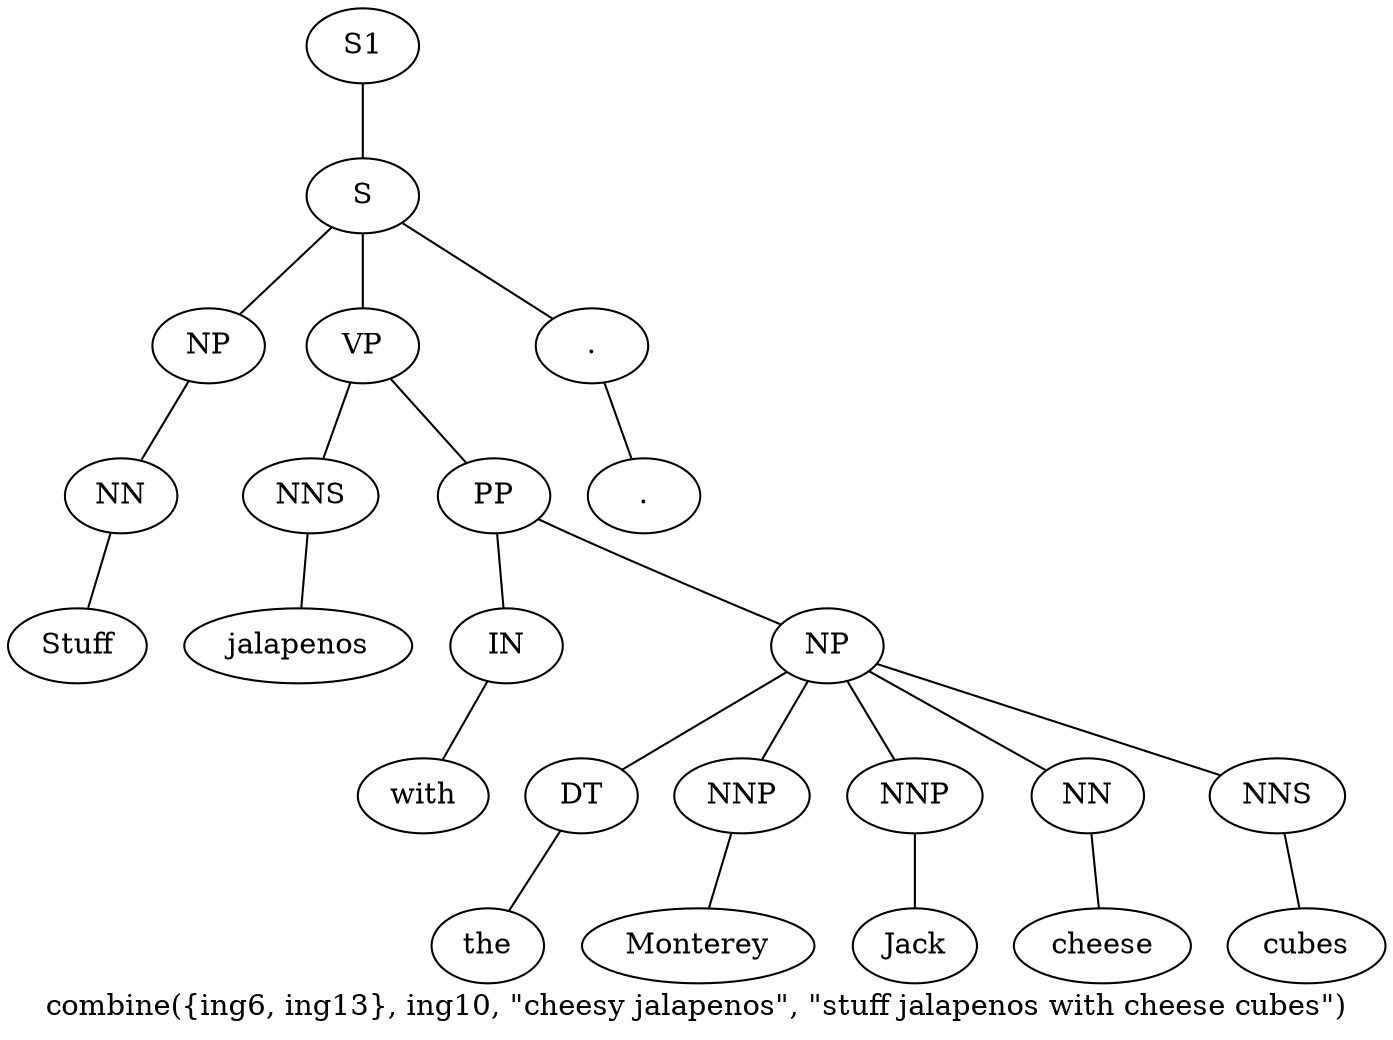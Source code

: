 graph SyntaxGraph {
	label = "combine({ing6, ing13}, ing10, \"cheesy jalapenos\", \"stuff jalapenos with cheese cubes\")";
	Node0 [label="S1"];
	Node1 [label="S"];
	Node2 [label="NP"];
	Node3 [label="NN"];
	Node4 [label="Stuff"];
	Node5 [label="VP"];
	Node6 [label="NNS"];
	Node7 [label="jalapenos"];
	Node8 [label="PP"];
	Node9 [label="IN"];
	Node10 [label="with"];
	Node11 [label="NP"];
	Node12 [label="DT"];
	Node13 [label="the"];
	Node14 [label="NNP"];
	Node15 [label="Monterey"];
	Node16 [label="NNP"];
	Node17 [label="Jack"];
	Node18 [label="NN"];
	Node19 [label="cheese"];
	Node20 [label="NNS"];
	Node21 [label="cubes"];
	Node22 [label="."];
	Node23 [label="."];

	Node0 -- Node1;
	Node1 -- Node2;
	Node1 -- Node5;
	Node1 -- Node22;
	Node2 -- Node3;
	Node3 -- Node4;
	Node5 -- Node6;
	Node5 -- Node8;
	Node6 -- Node7;
	Node8 -- Node9;
	Node8 -- Node11;
	Node9 -- Node10;
	Node11 -- Node12;
	Node11 -- Node14;
	Node11 -- Node16;
	Node11 -- Node18;
	Node11 -- Node20;
	Node12 -- Node13;
	Node14 -- Node15;
	Node16 -- Node17;
	Node18 -- Node19;
	Node20 -- Node21;
	Node22 -- Node23;
}